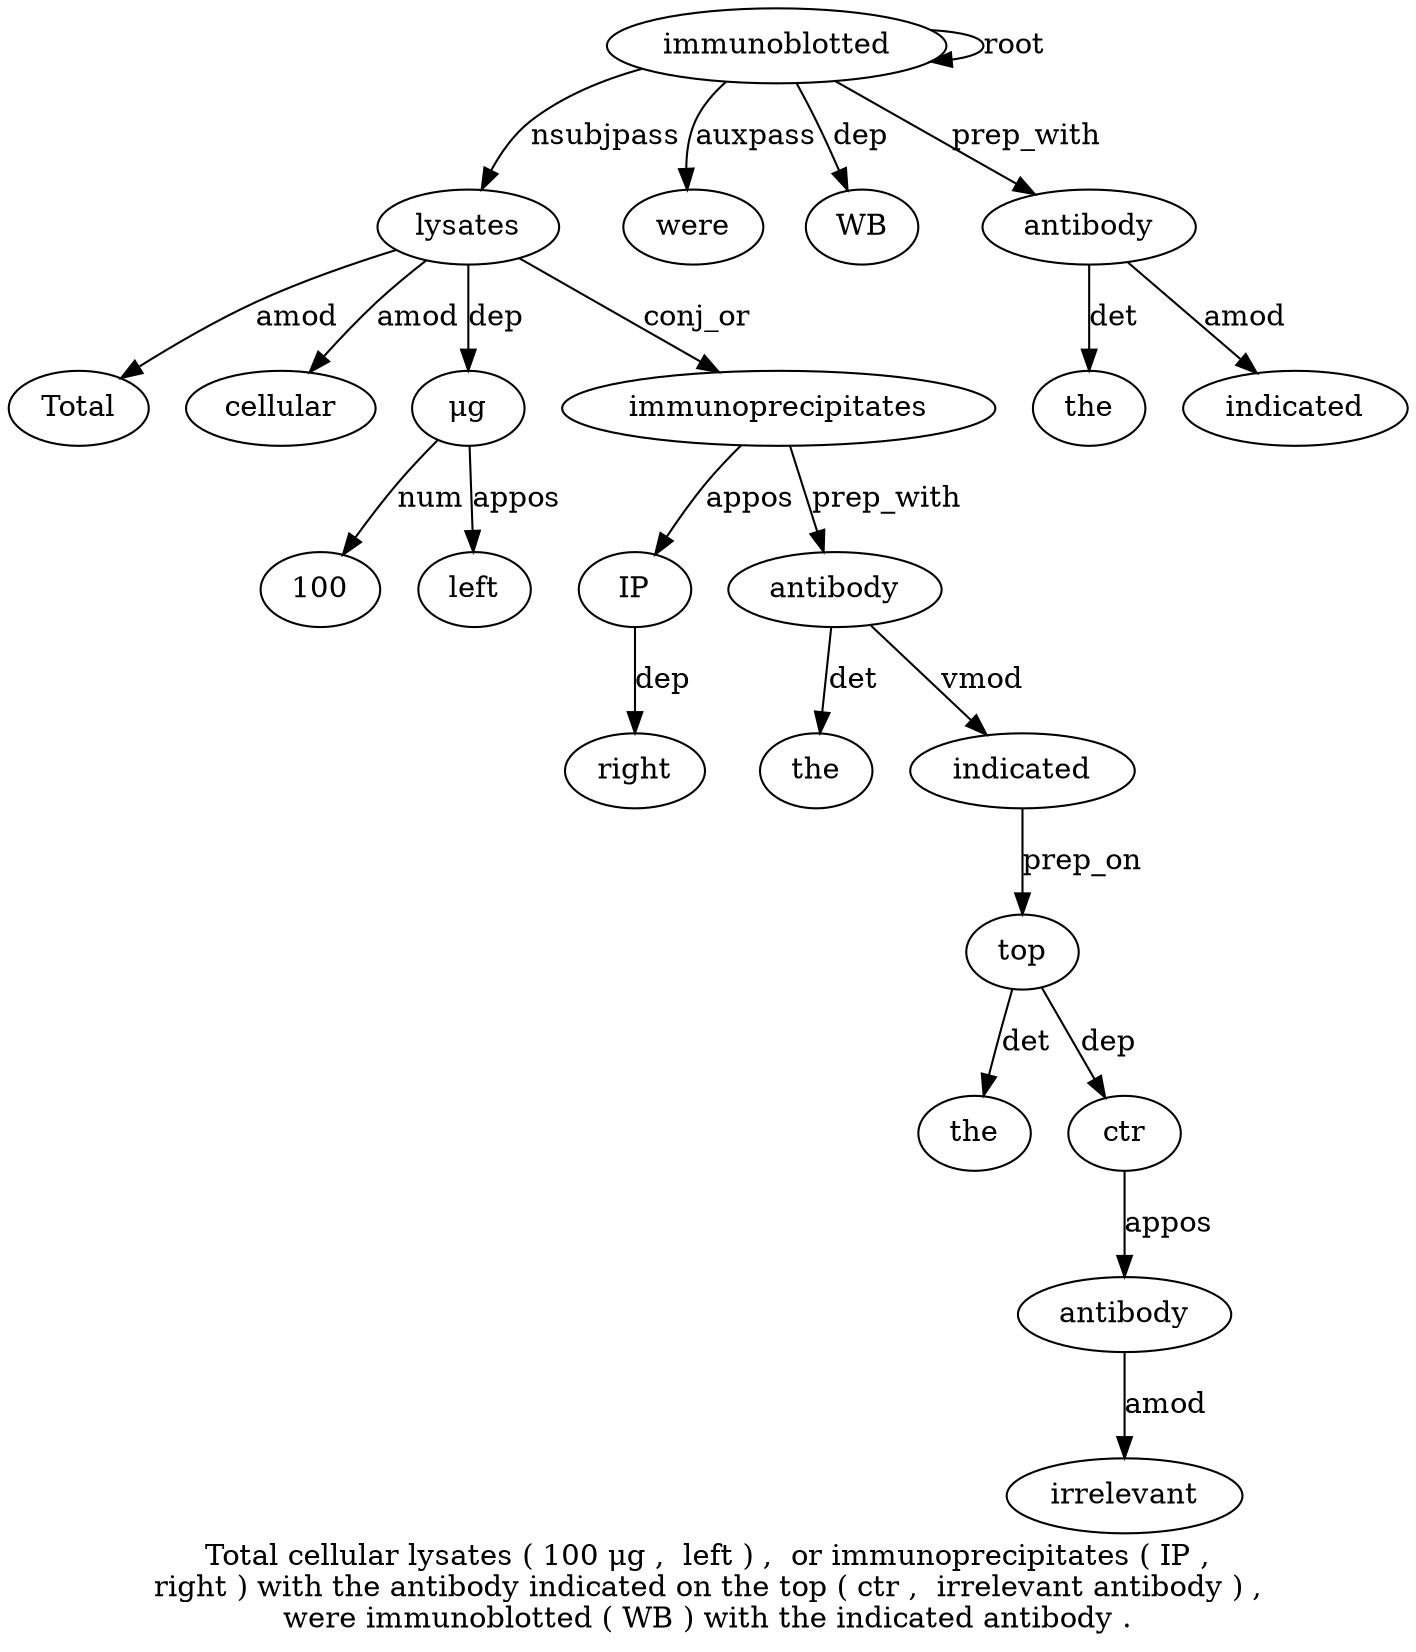 digraph "Total cellular lysates ( 100 μg ,  left ) ,  or immunoprecipitates ( IP ,  right ) with the antibody indicated on the top ( ctr ,  irrelevant antibody ) ,  were immunoblotted ( WB ) with the indicated antibody ." {
label="Total cellular lysates ( 100 μg ,  left ) ,  or immunoprecipitates ( IP ,
right ) with the antibody indicated on the top ( ctr ,  irrelevant antibody ) ,
were immunoblotted ( WB ) with the indicated antibody .";
lysates3 [style=filled, fillcolor=white, label=lysates];
Total1 [style=filled, fillcolor=white, label=Total];
lysates3 -> Total1  [label=amod];
cellular2 [style=filled, fillcolor=white, label=cellular];
lysates3 -> cellular2  [label=amod];
immunoblotted33 [style=filled, fillcolor=white, label=immunoblotted];
immunoblotted33 -> lysates3  [label=nsubjpass];
"μg6" [style=filled, fillcolor=white, label="μg"];
1005 [style=filled, fillcolor=white, label=100];
"μg6" -> 1005  [label=num];
lysates3 -> "μg6"  [label=dep];
left8 [style=filled, fillcolor=white, label=left];
"μg6" -> left8  [label=appos];
immunoprecipitates12 [style=filled, fillcolor=white, label=immunoprecipitates];
lysates3 -> immunoprecipitates12  [label=conj_or];
IP14 [style=filled, fillcolor=white, label=IP];
immunoprecipitates12 -> IP14  [label=appos];
right16 [style=filled, fillcolor=white, label=right];
IP14 -> right16  [label=dep];
antibody20 [style=filled, fillcolor=white, label=antibody];
the19 [style=filled, fillcolor=white, label=the];
antibody20 -> the19  [label=det];
immunoprecipitates12 -> antibody20  [label=prep_with];
indicated21 [style=filled, fillcolor=white, label=indicated];
antibody20 -> indicated21  [label=vmod];
top24 [style=filled, fillcolor=white, label=top];
the23 [style=filled, fillcolor=white, label=the];
top24 -> the23  [label=det];
indicated21 -> top24  [label=prep_on];
ctr26 [style=filled, fillcolor=white, label=ctr];
top24 -> ctr26  [label=dep];
antibody29 [style=filled, fillcolor=white, label=antibody];
irrelevant28 [style=filled, fillcolor=white, label=irrelevant];
antibody29 -> irrelevant28  [label=amod];
ctr26 -> antibody29  [label=appos];
were32 [style=filled, fillcolor=white, label=were];
immunoblotted33 -> were32  [label=auxpass];
immunoblotted33 -> immunoblotted33  [label=root];
WB35 [style=filled, fillcolor=white, label=WB];
immunoblotted33 -> WB35  [label=dep];
antibody40 [style=filled, fillcolor=white, label=antibody];
the38 [style=filled, fillcolor=white, label=the];
antibody40 -> the38  [label=det];
indicated39 [style=filled, fillcolor=white, label=indicated];
antibody40 -> indicated39  [label=amod];
immunoblotted33 -> antibody40  [label=prep_with];
}
